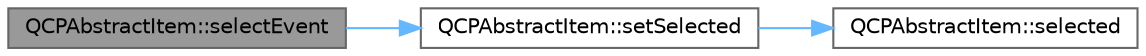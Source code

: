 digraph "QCPAbstractItem::selectEvent"
{
 // LATEX_PDF_SIZE
  bgcolor="transparent";
  edge [fontname=Helvetica,fontsize=10,labelfontname=Helvetica,labelfontsize=10];
  node [fontname=Helvetica,fontsize=10,shape=box,height=0.2,width=0.4];
  rankdir="LR";
  Node1 [label="QCPAbstractItem::selectEvent",height=0.2,width=0.4,color="gray40", fillcolor="grey60", style="filled", fontcolor="black",tooltip=" "];
  Node1 -> Node2 [color="steelblue1",style="solid"];
  Node2 [label="QCPAbstractItem::setSelected",height=0.2,width=0.4,color="grey40", fillcolor="white", style="filled",URL="$class_q_c_p_abstract_item.html#a203de94ad586cc44d16c9565f49d3378",tooltip=" "];
  Node2 -> Node3 [color="steelblue1",style="solid"];
  Node3 [label="QCPAbstractItem::selected",height=0.2,width=0.4,color="grey40", fillcolor="white", style="filled",URL="$class_q_c_p_abstract_item.html#aa069fba320a13639f119f82ad29ead96",tooltip=" "];
}
